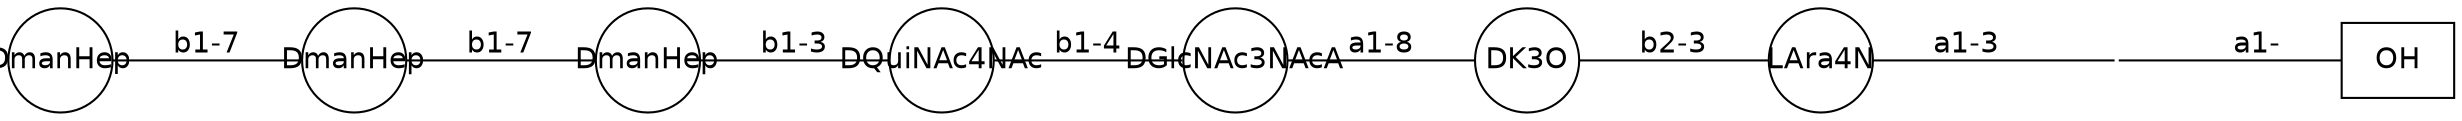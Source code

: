 graph G {graph [splines=false dpi=72 outputorder="edgesfirst"];
node [shape="none" fontname=DejaVuSans labelfontsize=12 label="none" size=50 fixedsize="true" scale="true"];
edge [labelfontsize=12 fontname=DejaVuSans labeldistance=1.2 labelangle=320.0];
rankdir=LR nodesep="0.05" ranksep="0.8";
0 [shape=box label="OH"]
1 [label="" height="0.7" image="includes/MolecularMetadata/Sugars/SNFG_Symbol_Images/DBac.svg"];
2 [shape=circle height="0.7" label="LAra4N"];
3 [shape=circle height="0.7" label="DK3O"];
4 [shape=circle height="0.7" label="DGlcNAc3NAcA"];
5 [shape=circle height="0.7" label="DQuiNAc4NAc"];
6 [shape=circle height="0.7" label="DmanHep"];
7 [shape=circle height="0.7" label="DmanHep"];
8 [shape=circle height="0.7" label="DmanHep"];
1--0 [label="a1-" headclip=true tailclip=false];
2--1 [label="a1-3" headclip=false tailclip=true];
3--2 [label="b2-3" headclip=true tailclip=true];
4--3 [label="a1-8" headclip=true tailclip=true];
5--4 [label="b1-4" headclip=true tailclip=true];
6--5 [label="b1-3" headclip=true tailclip=true];
7--6 [label="b1-7" headclip=true tailclip=true];
8--7 [label="b1-7" headclip=true tailclip=true];
}
